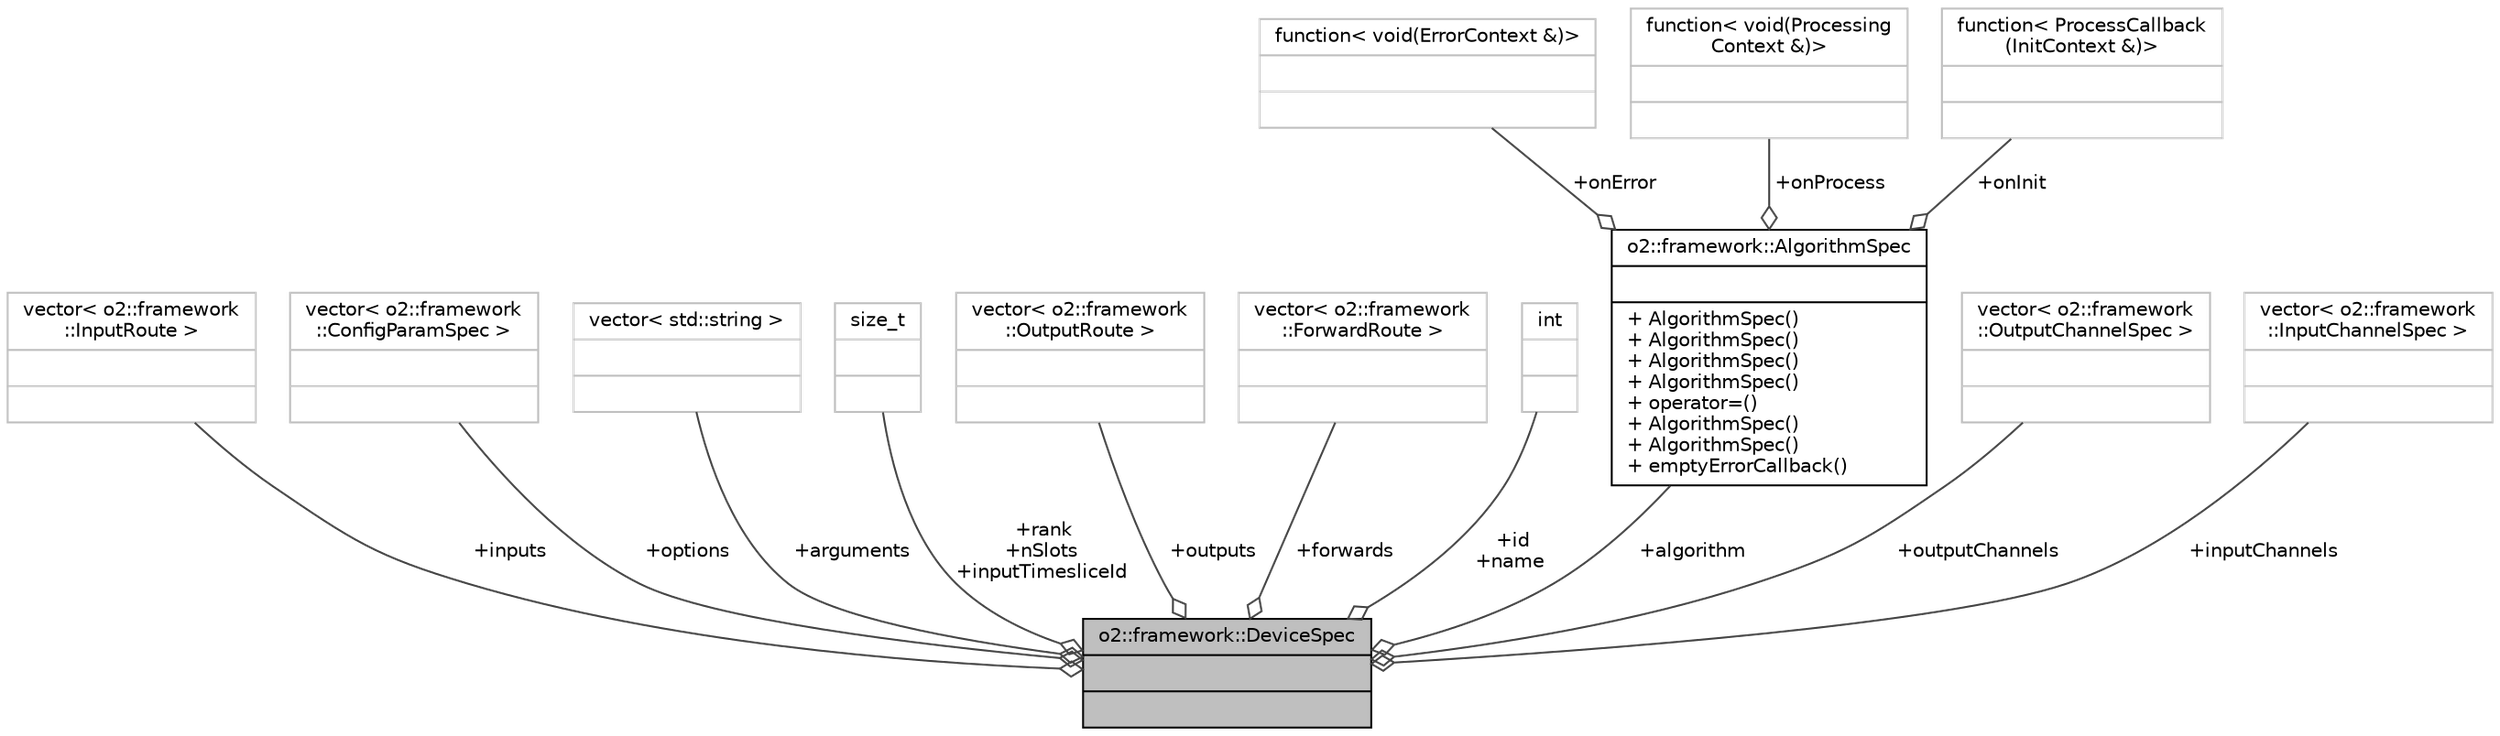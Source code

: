 digraph "o2::framework::DeviceSpec"
{
 // INTERACTIVE_SVG=YES
  bgcolor="transparent";
  edge [fontname="Helvetica",fontsize="10",labelfontname="Helvetica",labelfontsize="10"];
  node [fontname="Helvetica",fontsize="10",shape=record];
  Node1 [label="{o2::framework::DeviceSpec\n||}",height=0.2,width=0.4,color="black", fillcolor="grey75", style="filled" fontcolor="black"];
  Node2 -> Node1 [color="grey25",fontsize="10",style="solid",label=" +inputs" ,arrowhead="odiamond",fontname="Helvetica"];
  Node2 [label="{vector\< o2::framework\l::InputRoute \>\n||}",height=0.2,width=0.4,color="grey75"];
  Node3 -> Node1 [color="grey25",fontsize="10",style="solid",label=" +options" ,arrowhead="odiamond",fontname="Helvetica"];
  Node3 [label="{vector\< o2::framework\l::ConfigParamSpec \>\n||}",height=0.2,width=0.4,color="grey75"];
  Node4 -> Node1 [color="grey25",fontsize="10",style="solid",label=" +arguments" ,arrowhead="odiamond",fontname="Helvetica"];
  Node4 [label="{vector\< std::string \>\n||}",height=0.2,width=0.4,color="grey75"];
  Node5 -> Node1 [color="grey25",fontsize="10",style="solid",label=" +rank\n+nSlots\n+inputTimesliceId" ,arrowhead="odiamond",fontname="Helvetica"];
  Node5 [label="{size_t\n||}",height=0.2,width=0.4,color="grey75"];
  Node6 -> Node1 [color="grey25",fontsize="10",style="solid",label=" +outputs" ,arrowhead="odiamond",fontname="Helvetica"];
  Node6 [label="{vector\< o2::framework\l::OutputRoute \>\n||}",height=0.2,width=0.4,color="grey75"];
  Node7 -> Node1 [color="grey25",fontsize="10",style="solid",label=" +forwards" ,arrowhead="odiamond",fontname="Helvetica"];
  Node7 [label="{vector\< o2::framework\l::ForwardRoute \>\n||}",height=0.2,width=0.4,color="grey75"];
  Node8 -> Node1 [color="grey25",fontsize="10",style="solid",label=" +id\n+name" ,arrowhead="odiamond",fontname="Helvetica"];
  Node8 [label="{int\n||}",height=0.2,width=0.4,color="grey75"];
  Node9 -> Node1 [color="grey25",fontsize="10",style="solid",label=" +algorithm" ,arrowhead="odiamond",fontname="Helvetica"];
  Node9 [label="{o2::framework::AlgorithmSpec\n||+ AlgorithmSpec()\l+ AlgorithmSpec()\l+ AlgorithmSpec()\l+ AlgorithmSpec()\l+ operator=()\l+ AlgorithmSpec()\l+ AlgorithmSpec()\l+ emptyErrorCallback()\l}",height=0.2,width=0.4,color="black",URL="$d4/d5e/structo2_1_1framework_1_1AlgorithmSpec.html"];
  Node10 -> Node9 [color="grey25",fontsize="10",style="solid",label=" +onError" ,arrowhead="odiamond",fontname="Helvetica"];
  Node10 [label="{function\< void(ErrorContext &)\>\n||}",height=0.2,width=0.4,color="grey75"];
  Node11 -> Node9 [color="grey25",fontsize="10",style="solid",label=" +onProcess" ,arrowhead="odiamond",fontname="Helvetica"];
  Node11 [label="{function\< void(Processing\lContext &)\>\n||}",height=0.2,width=0.4,color="grey75"];
  Node12 -> Node9 [color="grey25",fontsize="10",style="solid",label=" +onInit" ,arrowhead="odiamond",fontname="Helvetica"];
  Node12 [label="{function\< ProcessCallback\l(InitContext &)\>\n||}",height=0.2,width=0.4,color="grey75"];
  Node13 -> Node1 [color="grey25",fontsize="10",style="solid",label=" +outputChannels" ,arrowhead="odiamond",fontname="Helvetica"];
  Node13 [label="{vector\< o2::framework\l::OutputChannelSpec \>\n||}",height=0.2,width=0.4,color="grey75"];
  Node14 -> Node1 [color="grey25",fontsize="10",style="solid",label=" +inputChannels" ,arrowhead="odiamond",fontname="Helvetica"];
  Node14 [label="{vector\< o2::framework\l::InputChannelSpec \>\n||}",height=0.2,width=0.4,color="grey75"];
}
